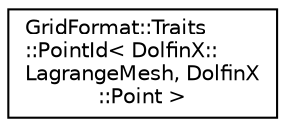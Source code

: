 digraph "Graphical Class Hierarchy"
{
 // LATEX_PDF_SIZE
  edge [fontname="Helvetica",fontsize="10",labelfontname="Helvetica",labelfontsize="10"];
  node [fontname="Helvetica",fontsize="10",shape=record];
  rankdir="LR";
  Node0 [label="GridFormat::Traits\l::PointId\< DolfinX::\lLagrangeMesh, DolfinX\l::Point \>",height=0.2,width=0.4,color="black", fillcolor="white", style="filled",URL="$structGridFormat_1_1Traits_1_1PointId_3_01DolfinX_1_1LagrangeMesh_00_01DolfinX_1_1Point_01_4.html",tooltip=" "];
}
